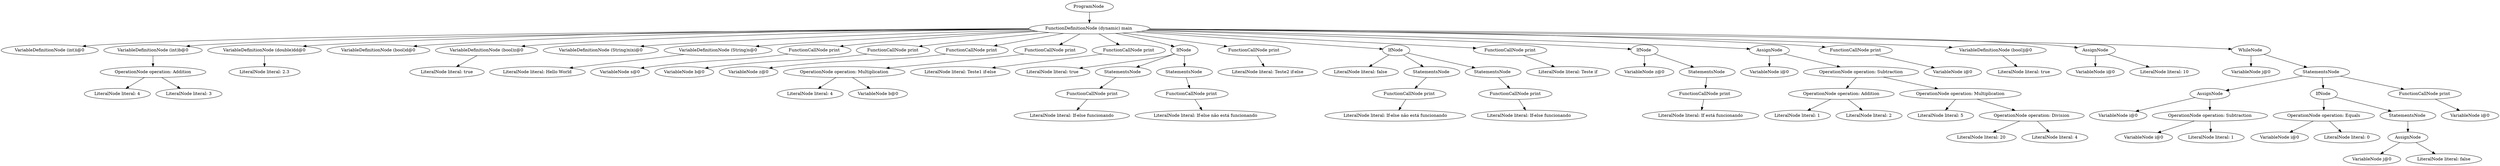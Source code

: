 digraph {
graph [ordering="out"];
node0[label="ProgramNode "];
node1[label="FunctionDefinitionNode (dynamic) main "];
node2[label="VariableDefinitionNode (int)i@0"];
node1 -> node2;
node3[label="VariableDefinitionNode (int)b@0"];
node4[label="OperationNode operation: Addition"];
node5[label="LiteralNode literal: 4"];
node4 -> node5;
node6[label="LiteralNode literal: 3"];
node4 -> node6;
node3 -> node4;
node1 -> node3;
node7[label="VariableDefinitionNode (double)dd@0"];
node8[label="LiteralNode literal: 2.3"];
node7 -> node8;
node1 -> node7;
node9[label="VariableDefinitionNode (bool)d@0"];
node1 -> node9;
node10[label="VariableDefinitionNode (bool)z@0"];
node11[label="LiteralNode literal: true"];
node10 -> node11;
node1 -> node10;
node12[label="VariableDefinitionNode (String)xixi@0"];
node1 -> node12;
node13[label="VariableDefinitionNode (String)s@0"];
node14[label="LiteralNode literal: Hello World"];
node13 -> node14;
node1 -> node13;
node15[label="FunctionCallNode print"];
node16[label="VariableNode s@0"];
node15 -> node16;
node1 -> node15;
node17[label="FunctionCallNode print"];
node18[label="VariableNode b@0"];
node17 -> node18;
node1 -> node17;
node19[label="FunctionCallNode print"];
node20[label="VariableNode z@0"];
node19 -> node20;
node1 -> node19;
node21[label="FunctionCallNode print"];
node22[label="OperationNode operation: Multiplication"];
node23[label="LiteralNode literal: 4"];
node22 -> node23;
node24[label="VariableNode b@0"];
node22 -> node24;
node21 -> node22;
node1 -> node21;
node25[label="FunctionCallNode print"];
node26[label="LiteralNode literal: Teste1 if-else"];
node25 -> node26;
node1 -> node25;
node27[label="IfNode "];
node28[label="LiteralNode literal: true"];
node27 -> node28;
node29[label="StatementsNode "];
node30[label="FunctionCallNode print"];
node31[label="LiteralNode literal: If-else funcionando"];
node30 -> node31;
node29 -> node30;
node27 -> node29;
node32[label="StatementsNode "];
node33[label="FunctionCallNode print"];
node34[label="LiteralNode literal: If-else não está funcionando"];
node33 -> node34;
node32 -> node33;
node27 -> node32;
node1 -> node27;
node35[label="FunctionCallNode print"];
node36[label="LiteralNode literal: Teste2 if-else"];
node35 -> node36;
node1 -> node35;
node37[label="IfNode "];
node38[label="LiteralNode literal: false"];
node37 -> node38;
node39[label="StatementsNode "];
node40[label="FunctionCallNode print"];
node41[label="LiteralNode literal: If-else não está funcionando"];
node40 -> node41;
node39 -> node40;
node37 -> node39;
node42[label="StatementsNode "];
node43[label="FunctionCallNode print"];
node44[label="LiteralNode literal: If-else funcionando"];
node43 -> node44;
node42 -> node43;
node37 -> node42;
node1 -> node37;
node45[label="FunctionCallNode print"];
node46[label="LiteralNode literal: Teste if"];
node45 -> node46;
node1 -> node45;
node47[label="IfNode "];
node48[label="VariableNode z@0"];
node47 -> node48;
node49[label="StatementsNode "];
node50[label="FunctionCallNode print"];
node51[label="LiteralNode literal: If está funcionando"];
node50 -> node51;
node49 -> node50;
node47 -> node49;
node1 -> node47;
node52[label="AssignNode"];
node53[label="VariableNode i@0"];
node52 -> node53;
node54[label="OperationNode operation: Subtraction"];
node55[label="OperationNode operation: Addition"];
node56[label="LiteralNode literal: 1"];
node55 -> node56;
node57[label="LiteralNode literal: 2"];
node55 -> node57;
node54 -> node55;
node58[label="OperationNode operation: Multiplication"];
node59[label="LiteralNode literal: 5"];
node58 -> node59;
node60[label="OperationNode operation: Division"];
node61[label="LiteralNode literal: 20"];
node60 -> node61;
node62[label="LiteralNode literal: 4"];
node60 -> node62;
node58 -> node60;
node54 -> node58;
node52 -> node54;
node1 -> node52;
node63[label="FunctionCallNode print"];
node64[label="VariableNode i@0"];
node63 -> node64;
node1 -> node63;
node65[label="VariableDefinitionNode (bool)j@0"];
node66[label="LiteralNode literal: true"];
node65 -> node66;
node1 -> node65;
node67[label="AssignNode"];
node68[label="VariableNode i@0"];
node67 -> node68;
node69[label="LiteralNode literal: 10"];
node67 -> node69;
node1 -> node67;
node70[label="WhileNode "];
node71[label="VariableNode j@0"];
node70 -> node71;
node72[label="StatementsNode "];
node73[label="AssignNode"];
node74[label="VariableNode i@0"];
node73 -> node74;
node75[label="OperationNode operation: Subtraction"];
node76[label="VariableNode i@0"];
node75 -> node76;
node77[label="LiteralNode literal: 1"];
node75 -> node77;
node73 -> node75;
node72 -> node73;
node78[label="IfNode "];
node79[label="OperationNode operation: Equals"];
node80[label="VariableNode i@0"];
node79 -> node80;
node81[label="LiteralNode literal: 0"];
node79 -> node81;
node78 -> node79;
node82[label="StatementsNode "];
node83[label="AssignNode"];
node84[label="VariableNode j@0"];
node83 -> node84;
node85[label="LiteralNode literal: false"];
node83 -> node85;
node82 -> node83;
node78 -> node82;
node72 -> node78;
node86[label="FunctionCallNode print"];
node87[label="VariableNode i@0"];
node86 -> node87;
node72 -> node86;
node70 -> node72;
node1 -> node70;
node0 -> node1;
}
